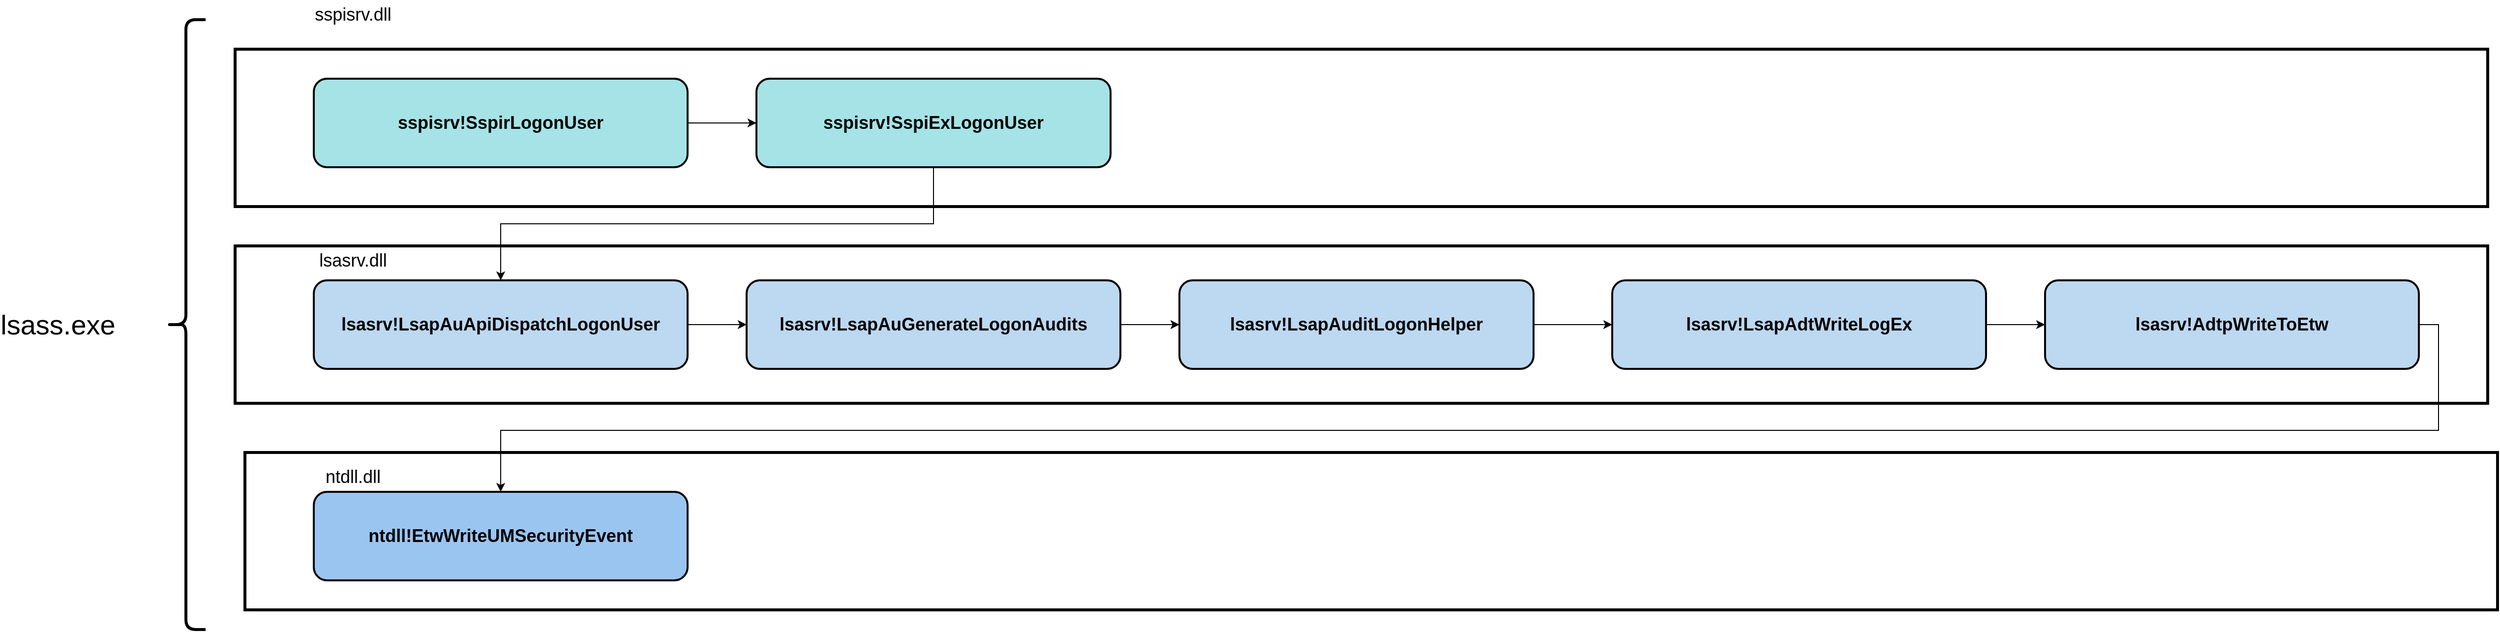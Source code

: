 <mxfile version="20.4.0" type="google"><diagram id="w4kJAlD7vDbux56ndQI4" name="Page-1"><mxGraphModel grid="1" page="1" gridSize="10" guides="1" tooltips="1" connect="1" arrows="1" fold="1" pageScale="1" pageWidth="850" pageHeight="1100" math="0" shadow="0"><root><mxCell id="0"/><mxCell id="1" parent="0"/><mxCell id="CZD4cVoF2GMYQR1RNXXD-24" value="" style="rounded=0;whiteSpace=wrap;html=1;fontSize=20;strokeWidth=3;" vertex="1" parent="1"><mxGeometry x="780" y="930" width="2290" height="160" as="geometry"/></mxCell><mxCell id="CZD4cVoF2GMYQR1RNXXD-13" value="" style="rounded=0;whiteSpace=wrap;html=1;fontSize=20;strokeWidth=3;" vertex="1" parent="1"><mxGeometry x="770" y="520" width="2290" height="160" as="geometry"/></mxCell><mxCell id="CZD4cVoF2GMYQR1RNXXD-14" value="&lt;font style=&quot;font-size: 18px;&quot;&gt;sspisrv.dll&lt;/font&gt;" style="text;html=1;strokeColor=none;fillColor=none;align=center;verticalAlign=middle;whiteSpace=wrap;rounded=0;" vertex="1" parent="1"><mxGeometry x="860" y="470" width="60" height="30" as="geometry"/></mxCell><mxCell id="CZD4cVoF2GMYQR1RNXXD-30" style="edgeStyle=orthogonalEdgeStyle;rounded=0;orthogonalLoop=1;jettySize=auto;html=1;exitX=1;exitY=0.5;exitDx=0;exitDy=0;entryX=0;entryY=0.5;entryDx=0;entryDy=0;" edge="1" parent="1" source="CZD4cVoF2GMYQR1RNXXD-15" target="CZD4cVoF2GMYQR1RNXXD-29"><mxGeometry relative="1" as="geometry"/></mxCell><mxCell id="CZD4cVoF2GMYQR1RNXXD-15" value="&lt;b&gt;sspisrv!SspirLogonUser&lt;/b&gt;" style="rounded=1;whiteSpace=wrap;html=1;fontSize=18;strokeWidth=2;fillColor=#A6E3E6;" vertex="1" parent="1"><mxGeometry x="850" y="550" width="380" height="90" as="geometry"/></mxCell><mxCell id="CZD4cVoF2GMYQR1RNXXD-16" value="&lt;span style=&quot;font-size: 28px;&quot;&gt;lsass.exe&lt;/span&gt;" style="text;html=1;strokeColor=none;fillColor=none;align=center;verticalAlign=middle;whiteSpace=wrap;rounded=0;" vertex="1" parent="1"><mxGeometry x="560" y="785" width="60" height="30" as="geometry"/></mxCell><mxCell id="CZD4cVoF2GMYQR1RNXXD-17" value="" style="shape=curlyBracket;whiteSpace=wrap;html=1;rounded=1;fontSize=20;strokeWidth=3;" vertex="1" parent="1"><mxGeometry x="700" y="490" width="40" height="620" as="geometry"/></mxCell><mxCell id="CZD4cVoF2GMYQR1RNXXD-18" value="" style="rounded=0;whiteSpace=wrap;html=1;fontSize=20;strokeWidth=3;" vertex="1" parent="1"><mxGeometry x="770" y="720" width="2290" height="160" as="geometry"/></mxCell><mxCell id="CZD4cVoF2GMYQR1RNXXD-19" value="&lt;font style=&quot;font-size: 18px;&quot;&gt;lsasrv.dll&lt;/font&gt;" style="text;html=1;strokeColor=none;fillColor=none;align=center;verticalAlign=middle;whiteSpace=wrap;rounded=0;" vertex="1" parent="1"><mxGeometry x="860" y="720" width="60" height="30" as="geometry"/></mxCell><mxCell id="CZD4cVoF2GMYQR1RNXXD-39" style="edgeStyle=orthogonalEdgeStyle;rounded=0;orthogonalLoop=1;jettySize=auto;html=1;exitX=0.5;exitY=1;exitDx=0;exitDy=0;startArrow=none;" edge="1" parent="1" source="CZD4cVoF2GMYQR1RNXXD-24" target="CZD4cVoF2GMYQR1RNXXD-24"><mxGeometry relative="1" as="geometry"/></mxCell><mxCell id="CZD4cVoF2GMYQR1RNXXD-20" value="&lt;b&gt;lsasrv!AdtpWriteToEtw&lt;/b&gt;" style="rounded=1;whiteSpace=wrap;html=1;fontSize=18;strokeWidth=2;fillColor=#BDD8F1;" vertex="1" parent="1"><mxGeometry x="2610" y="755" width="380" height="90" as="geometry"/></mxCell><mxCell id="CZD4cVoF2GMYQR1RNXXD-36" style="edgeStyle=orthogonalEdgeStyle;rounded=0;orthogonalLoop=1;jettySize=auto;html=1;entryX=0;entryY=0.5;entryDx=0;entryDy=0;" edge="1" parent="1" source="CZD4cVoF2GMYQR1RNXXD-21" target="CZD4cVoF2GMYQR1RNXXD-20"><mxGeometry relative="1" as="geometry"/></mxCell><mxCell id="CZD4cVoF2GMYQR1RNXXD-21" value="&lt;b&gt;lsasrv!LsapAdtWriteLogEx&lt;/b&gt;" style="rounded=1;whiteSpace=wrap;html=1;fontSize=18;strokeWidth=2;fillColor=#BDD8F1;" vertex="1" parent="1"><mxGeometry x="2170" y="755" width="380" height="90" as="geometry"/></mxCell><mxCell id="CZD4cVoF2GMYQR1RNXXD-34" style="edgeStyle=orthogonalEdgeStyle;rounded=0;orthogonalLoop=1;jettySize=auto;html=1;entryX=0;entryY=0.5;entryDx=0;entryDy=0;" edge="1" parent="1" source="CZD4cVoF2GMYQR1RNXXD-22" target="CZD4cVoF2GMYQR1RNXXD-33"><mxGeometry relative="1" as="geometry"/></mxCell><mxCell id="CZD4cVoF2GMYQR1RNXXD-22" value="&lt;b&gt;lsasrv!LsapAuGenerateLogonAudits&lt;/b&gt;" style="rounded=1;whiteSpace=wrap;html=1;fontSize=18;strokeWidth=2;fillColor=#BDD8F1;" vertex="1" parent="1"><mxGeometry x="1290" y="755" width="380" height="90" as="geometry"/></mxCell><mxCell id="CZD4cVoF2GMYQR1RNXXD-31" style="edgeStyle=orthogonalEdgeStyle;rounded=0;orthogonalLoop=1;jettySize=auto;html=1;exitX=1;exitY=0.5;exitDx=0;exitDy=0;entryX=0;entryY=0.5;entryDx=0;entryDy=0;" edge="1" parent="1" source="CZD4cVoF2GMYQR1RNXXD-23" target="CZD4cVoF2GMYQR1RNXXD-22"><mxGeometry relative="1" as="geometry"/></mxCell><mxCell id="CZD4cVoF2GMYQR1RNXXD-23" value="&lt;b&gt;lsasrv!LsapAuApiDispatchLogonUser&lt;/b&gt;" style="rounded=1;whiteSpace=wrap;html=1;fontSize=18;strokeWidth=2;fillColor=#BDD8F1;" vertex="1" parent="1"><mxGeometry x="850" y="755" width="380" height="90" as="geometry"/></mxCell><mxCell id="CZD4cVoF2GMYQR1RNXXD-25" value="&lt;font style=&quot;font-size: 18px;&quot;&gt;ntdll.dll&lt;/font&gt;" style="text;html=1;strokeColor=none;fillColor=none;align=center;verticalAlign=middle;whiteSpace=wrap;rounded=0;" vertex="1" parent="1"><mxGeometry x="860" y="940" width="60" height="30" as="geometry"/></mxCell><mxCell id="CZD4cVoF2GMYQR1RNXXD-42" style="edgeStyle=orthogonalEdgeStyle;rounded=0;orthogonalLoop=1;jettySize=auto;html=1;entryX=0.5;entryY=0;entryDx=0;entryDy=0;exitX=1;exitY=0.5;exitDx=0;exitDy=0;" edge="1" parent="1" source="CZD4cVoF2GMYQR1RNXXD-20" target="CZD4cVoF2GMYQR1RNXXD-26"><mxGeometry relative="1" as="geometry"><mxPoint x="2810" y="850" as="sourcePoint"/></mxGeometry></mxCell><mxCell id="CZD4cVoF2GMYQR1RNXXD-26" value="&lt;b&gt;ntdll!EtwWriteUMSecurityEvent&lt;/b&gt;" style="rounded=1;whiteSpace=wrap;html=1;fontSize=18;strokeWidth=2;fillColor=#9BC5F1;" vertex="1" parent="1"><mxGeometry x="850" y="970" width="380" height="90" as="geometry"/></mxCell><mxCell id="CZD4cVoF2GMYQR1RNXXD-32" style="edgeStyle=orthogonalEdgeStyle;rounded=0;orthogonalLoop=1;jettySize=auto;html=1;exitX=0.5;exitY=1;exitDx=0;exitDy=0;" edge="1" parent="1" source="CZD4cVoF2GMYQR1RNXXD-29" target="CZD4cVoF2GMYQR1RNXXD-23"><mxGeometry relative="1" as="geometry"/></mxCell><mxCell id="CZD4cVoF2GMYQR1RNXXD-29" value="&lt;b&gt;sspisrv!SspiExLogonUser&lt;/b&gt;" style="rounded=1;whiteSpace=wrap;html=1;fontSize=18;strokeWidth=2;fillColor=#A6E3E6;" vertex="1" parent="1"><mxGeometry x="1300" y="550" width="360" height="90" as="geometry"/></mxCell><mxCell id="CZD4cVoF2GMYQR1RNXXD-35" style="edgeStyle=orthogonalEdgeStyle;rounded=0;orthogonalLoop=1;jettySize=auto;html=1;entryX=0;entryY=0.5;entryDx=0;entryDy=0;" edge="1" parent="1" source="CZD4cVoF2GMYQR1RNXXD-33" target="CZD4cVoF2GMYQR1RNXXD-21"><mxGeometry relative="1" as="geometry"/></mxCell><mxCell id="CZD4cVoF2GMYQR1RNXXD-33" value="&lt;b&gt;lsasrv!LsapAuditLogonHelper&lt;/b&gt;" style="rounded=1;whiteSpace=wrap;html=1;fontSize=18;strokeWidth=2;fillColor=#BDD8F1;" vertex="1" parent="1"><mxGeometry x="1730" y="755" width="360" height="90" as="geometry"/></mxCell></root></mxGraphModel></diagram></mxfile>